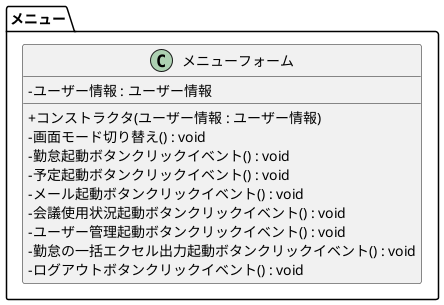 @startuml

skinparam classAttributeIconSize 0

namespace メニュー #FFFFFF {
  class メニューフォーム {
    - ユーザー情報 : ユーザー情報
    + コンストラクタ(ユーザー情報 : ユーザー情報)
    - 画面モード切り替え() : void
    - 勤怠起動ボタンクリックイベント() : void
    - 予定起動ボタンクリックイベント() : void
    - メール起動ボタンクリックイベント() : void
    - 会議使用状況起動ボタンクリックイベント() : void
    - ユーザー管理起動ボタンクリックイベント() : void
    - 勤怠の一括エクセル出力起動ボタンクリックイベント() : void
    - ログアウトボタンクリックイベント() : void
  }
}

@enduml
